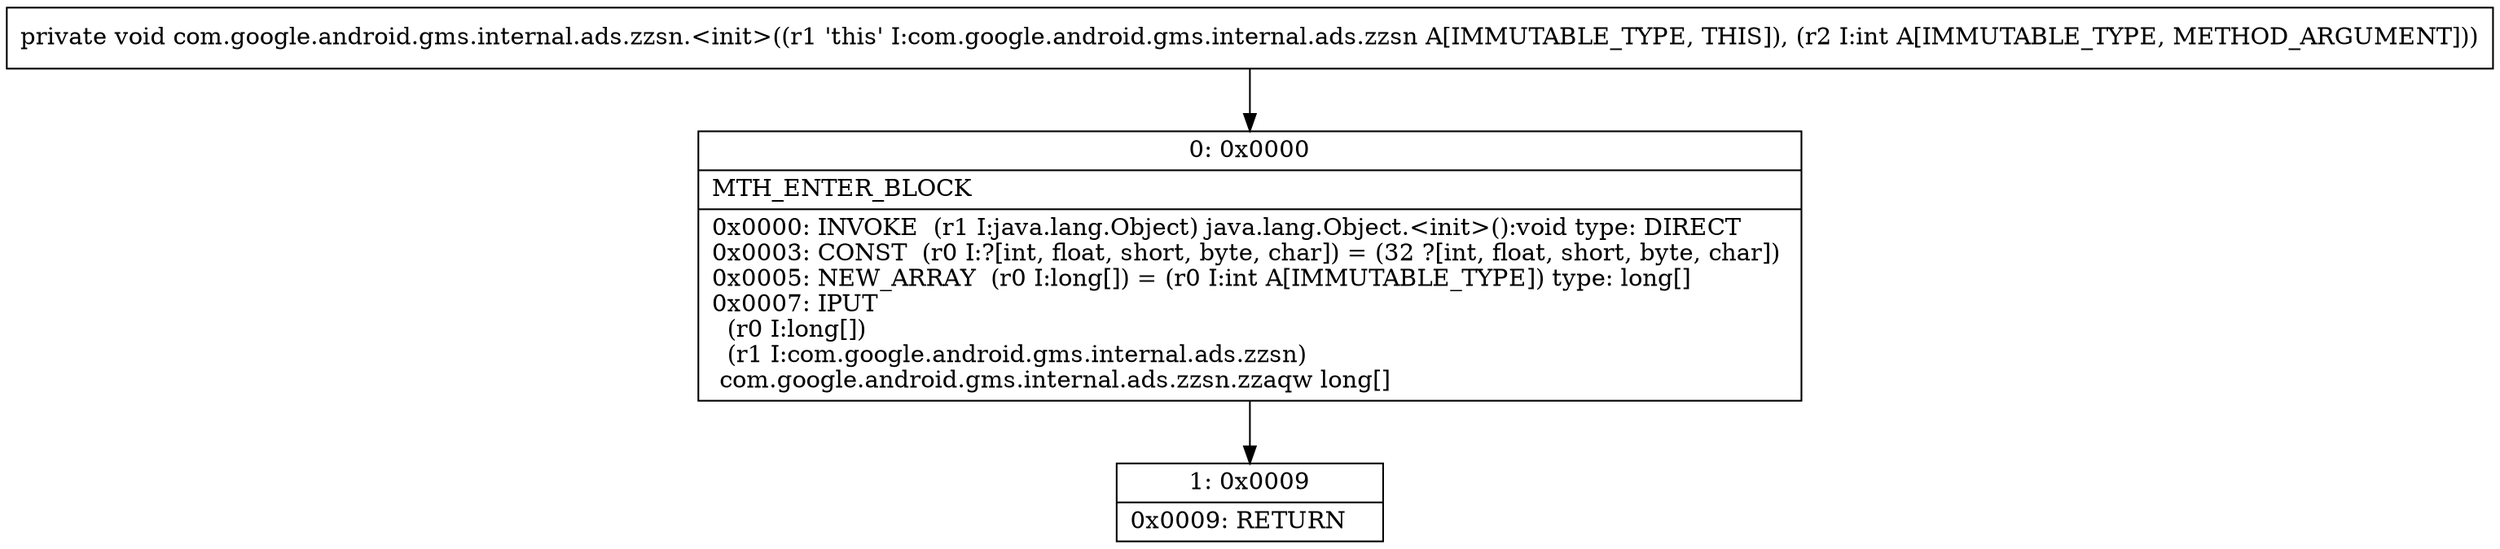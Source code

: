 digraph "CFG forcom.google.android.gms.internal.ads.zzsn.\<init\>(I)V" {
Node_0 [shape=record,label="{0\:\ 0x0000|MTH_ENTER_BLOCK\l|0x0000: INVOKE  (r1 I:java.lang.Object) java.lang.Object.\<init\>():void type: DIRECT \l0x0003: CONST  (r0 I:?[int, float, short, byte, char]) = (32 ?[int, float, short, byte, char]) \l0x0005: NEW_ARRAY  (r0 I:long[]) = (r0 I:int A[IMMUTABLE_TYPE]) type: long[] \l0x0007: IPUT  \l  (r0 I:long[])\l  (r1 I:com.google.android.gms.internal.ads.zzsn)\l com.google.android.gms.internal.ads.zzsn.zzaqw long[] \l}"];
Node_1 [shape=record,label="{1\:\ 0x0009|0x0009: RETURN   \l}"];
MethodNode[shape=record,label="{private void com.google.android.gms.internal.ads.zzsn.\<init\>((r1 'this' I:com.google.android.gms.internal.ads.zzsn A[IMMUTABLE_TYPE, THIS]), (r2 I:int A[IMMUTABLE_TYPE, METHOD_ARGUMENT])) }"];
MethodNode -> Node_0;
Node_0 -> Node_1;
}

